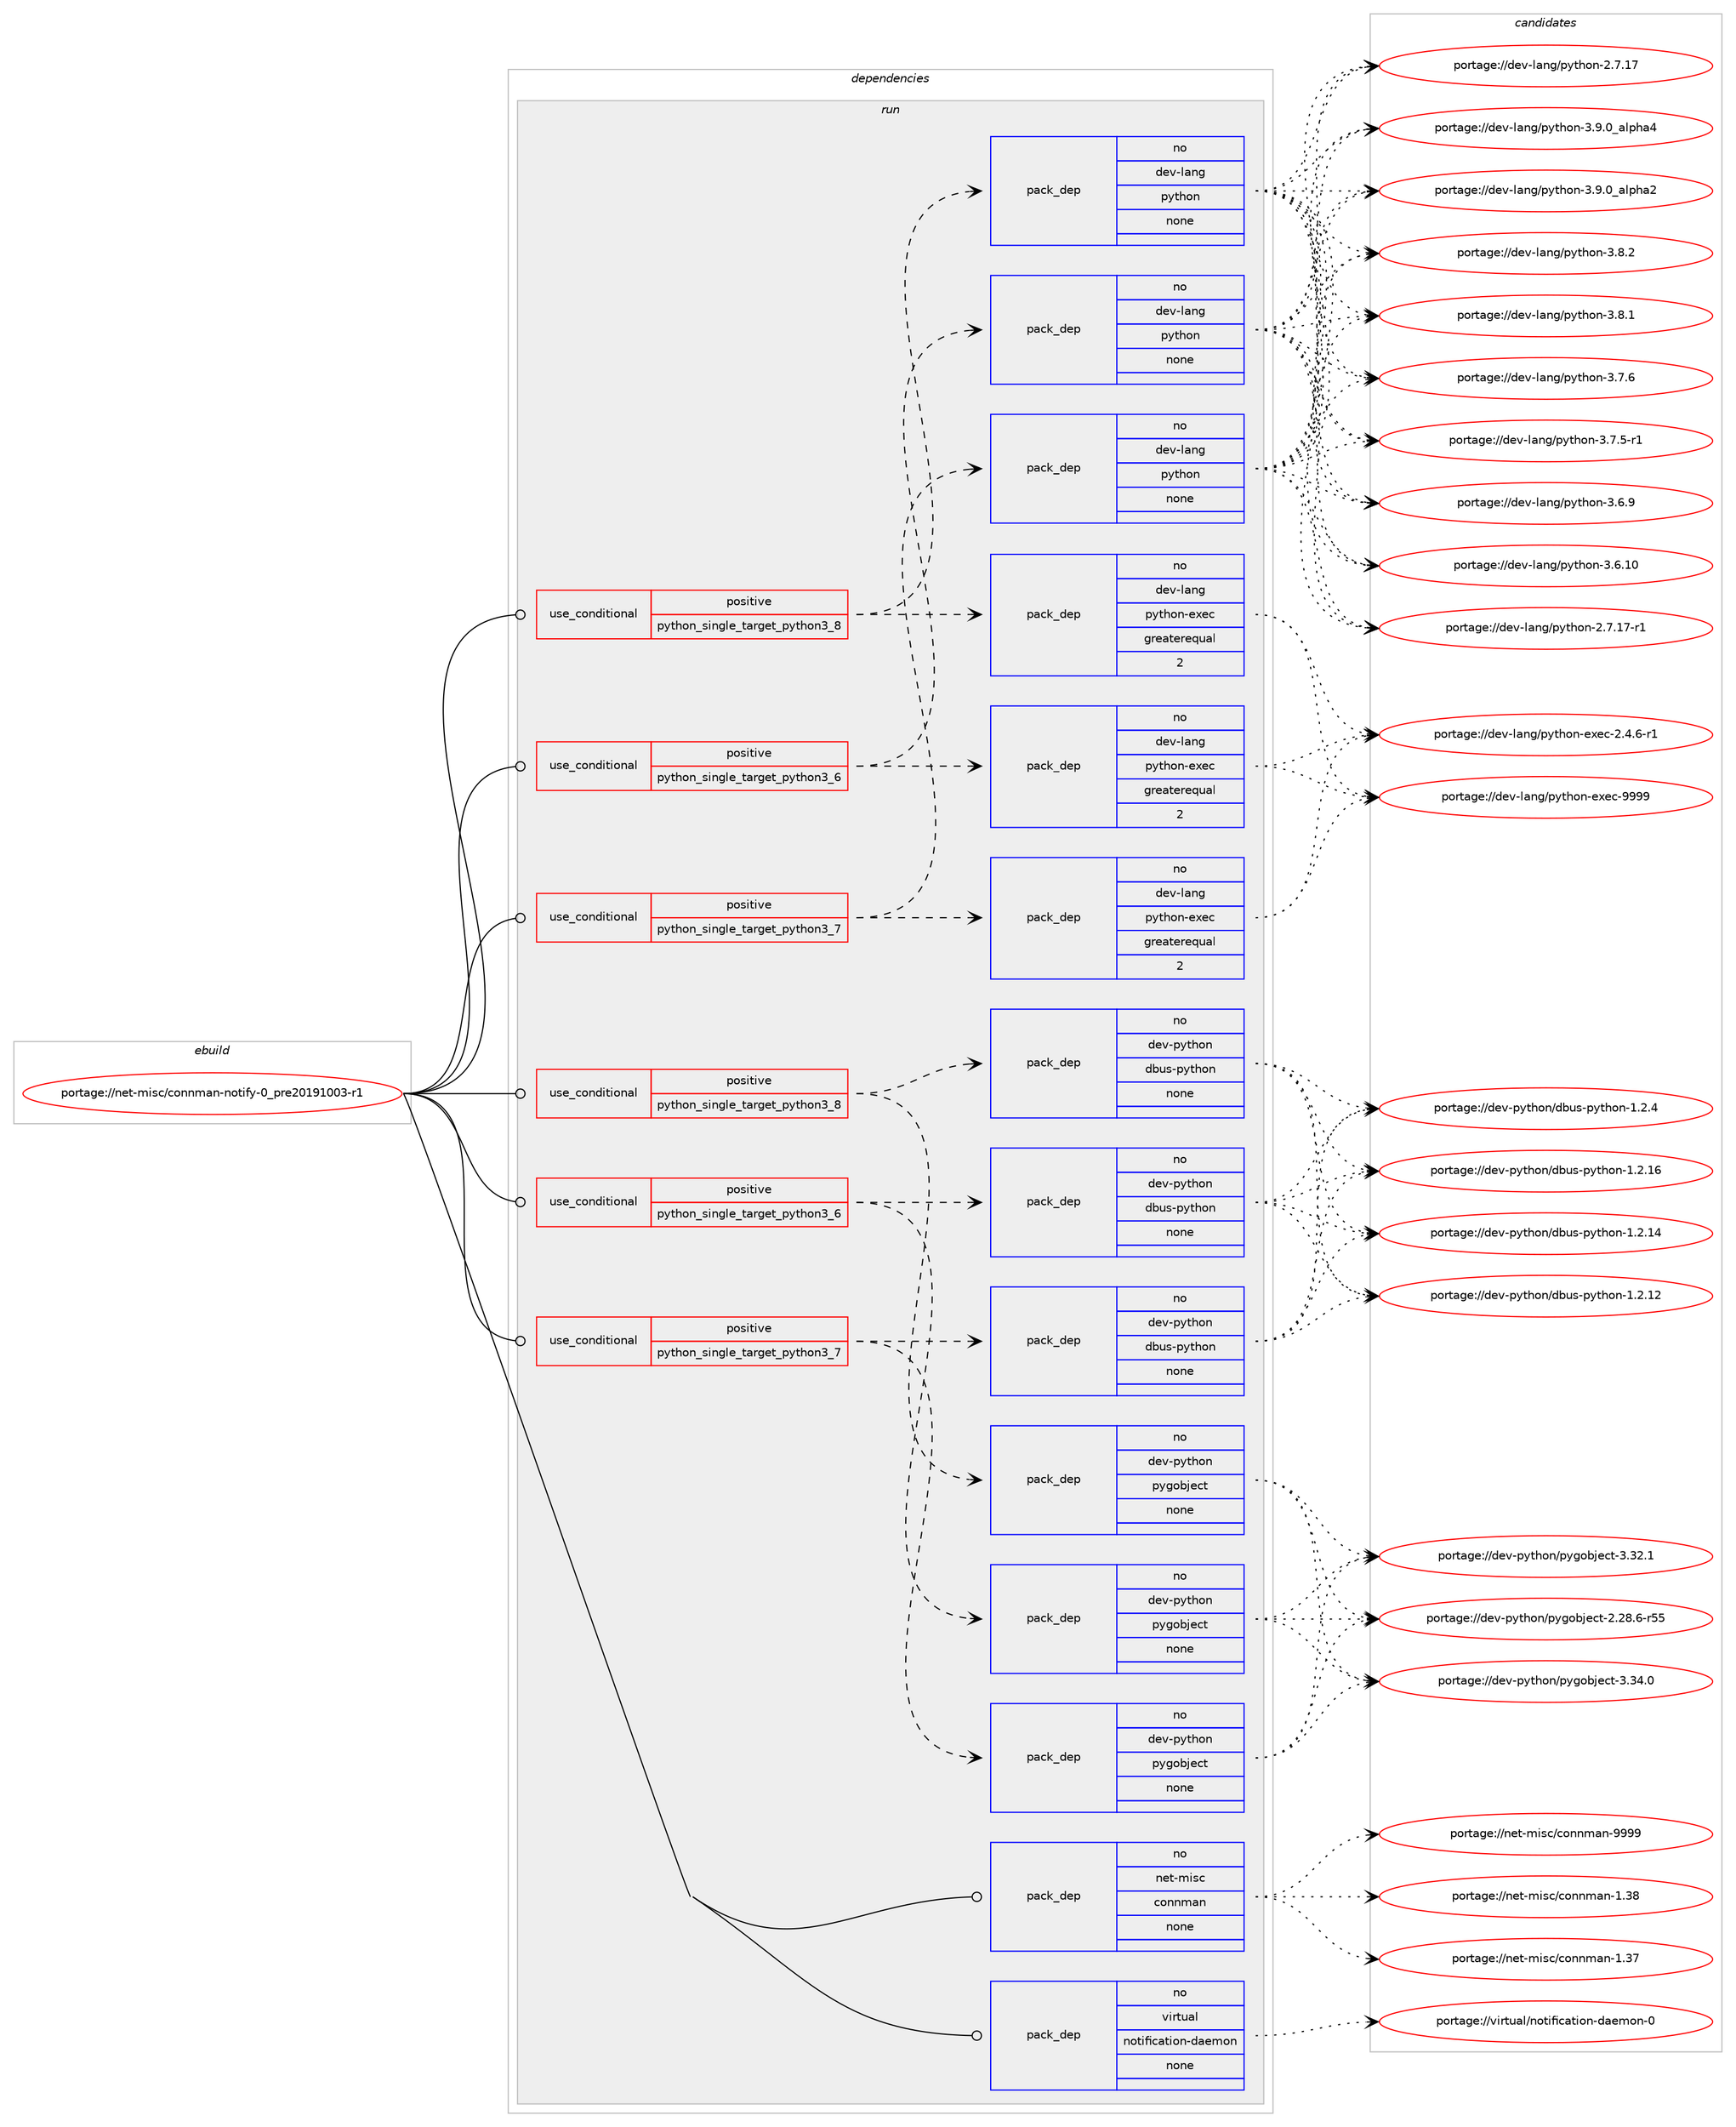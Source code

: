 digraph prolog {

# *************
# Graph options
# *************

newrank=true;
concentrate=true;
compound=true;
graph [rankdir=LR,fontname=Helvetica,fontsize=10,ranksep=1.5];#, ranksep=2.5, nodesep=0.2];
edge  [arrowhead=vee];
node  [fontname=Helvetica,fontsize=10];

# **********
# The ebuild
# **********

subgraph cluster_leftcol {
color=gray;
rank=same;
label=<<i>ebuild</i>>;
id [label="portage://net-misc/connman-notify-0_pre20191003-r1", color=red, width=4, href="../net-misc/connman-notify-0_pre20191003-r1.svg"];
}

# ****************
# The dependencies
# ****************

subgraph cluster_midcol {
color=gray;
label=<<i>dependencies</i>>;
subgraph cluster_compile {
fillcolor="#eeeeee";
style=filled;
label=<<i>compile</i>>;
}
subgraph cluster_compileandrun {
fillcolor="#eeeeee";
style=filled;
label=<<i>compile and run</i>>;
}
subgraph cluster_run {
fillcolor="#eeeeee";
style=filled;
label=<<i>run</i>>;
subgraph cond15459 {
dependency75453 [label=<<TABLE BORDER="0" CELLBORDER="1" CELLSPACING="0" CELLPADDING="4"><TR><TD ROWSPAN="3" CELLPADDING="10">use_conditional</TD></TR><TR><TD>positive</TD></TR><TR><TD>python_single_target_python3_6</TD></TR></TABLE>>, shape=none, color=red];
subgraph pack58540 {
dependency75454 [label=<<TABLE BORDER="0" CELLBORDER="1" CELLSPACING="0" CELLPADDING="4" WIDTH="220"><TR><TD ROWSPAN="6" CELLPADDING="30">pack_dep</TD></TR><TR><TD WIDTH="110">no</TD></TR><TR><TD>dev-lang</TD></TR><TR><TD>python</TD></TR><TR><TD>none</TD></TR><TR><TD></TD></TR></TABLE>>, shape=none, color=blue];
}
dependency75453:e -> dependency75454:w [weight=20,style="dashed",arrowhead="vee"];
subgraph pack58541 {
dependency75455 [label=<<TABLE BORDER="0" CELLBORDER="1" CELLSPACING="0" CELLPADDING="4" WIDTH="220"><TR><TD ROWSPAN="6" CELLPADDING="30">pack_dep</TD></TR><TR><TD WIDTH="110">no</TD></TR><TR><TD>dev-lang</TD></TR><TR><TD>python-exec</TD></TR><TR><TD>greaterequal</TD></TR><TR><TD>2</TD></TR></TABLE>>, shape=none, color=blue];
}
dependency75453:e -> dependency75455:w [weight=20,style="dashed",arrowhead="vee"];
}
id:e -> dependency75453:w [weight=20,style="solid",arrowhead="odot"];
subgraph cond15460 {
dependency75456 [label=<<TABLE BORDER="0" CELLBORDER="1" CELLSPACING="0" CELLPADDING="4"><TR><TD ROWSPAN="3" CELLPADDING="10">use_conditional</TD></TR><TR><TD>positive</TD></TR><TR><TD>python_single_target_python3_6</TD></TR></TABLE>>, shape=none, color=red];
subgraph pack58542 {
dependency75457 [label=<<TABLE BORDER="0" CELLBORDER="1" CELLSPACING="0" CELLPADDING="4" WIDTH="220"><TR><TD ROWSPAN="6" CELLPADDING="30">pack_dep</TD></TR><TR><TD WIDTH="110">no</TD></TR><TR><TD>dev-python</TD></TR><TR><TD>dbus-python</TD></TR><TR><TD>none</TD></TR><TR><TD></TD></TR></TABLE>>, shape=none, color=blue];
}
dependency75456:e -> dependency75457:w [weight=20,style="dashed",arrowhead="vee"];
subgraph pack58543 {
dependency75458 [label=<<TABLE BORDER="0" CELLBORDER="1" CELLSPACING="0" CELLPADDING="4" WIDTH="220"><TR><TD ROWSPAN="6" CELLPADDING="30">pack_dep</TD></TR><TR><TD WIDTH="110">no</TD></TR><TR><TD>dev-python</TD></TR><TR><TD>pygobject</TD></TR><TR><TD>none</TD></TR><TR><TD></TD></TR></TABLE>>, shape=none, color=blue];
}
dependency75456:e -> dependency75458:w [weight=20,style="dashed",arrowhead="vee"];
}
id:e -> dependency75456:w [weight=20,style="solid",arrowhead="odot"];
subgraph cond15461 {
dependency75459 [label=<<TABLE BORDER="0" CELLBORDER="1" CELLSPACING="0" CELLPADDING="4"><TR><TD ROWSPAN="3" CELLPADDING="10">use_conditional</TD></TR><TR><TD>positive</TD></TR><TR><TD>python_single_target_python3_7</TD></TR></TABLE>>, shape=none, color=red];
subgraph pack58544 {
dependency75460 [label=<<TABLE BORDER="0" CELLBORDER="1" CELLSPACING="0" CELLPADDING="4" WIDTH="220"><TR><TD ROWSPAN="6" CELLPADDING="30">pack_dep</TD></TR><TR><TD WIDTH="110">no</TD></TR><TR><TD>dev-lang</TD></TR><TR><TD>python</TD></TR><TR><TD>none</TD></TR><TR><TD></TD></TR></TABLE>>, shape=none, color=blue];
}
dependency75459:e -> dependency75460:w [weight=20,style="dashed",arrowhead="vee"];
subgraph pack58545 {
dependency75461 [label=<<TABLE BORDER="0" CELLBORDER="1" CELLSPACING="0" CELLPADDING="4" WIDTH="220"><TR><TD ROWSPAN="6" CELLPADDING="30">pack_dep</TD></TR><TR><TD WIDTH="110">no</TD></TR><TR><TD>dev-lang</TD></TR><TR><TD>python-exec</TD></TR><TR><TD>greaterequal</TD></TR><TR><TD>2</TD></TR></TABLE>>, shape=none, color=blue];
}
dependency75459:e -> dependency75461:w [weight=20,style="dashed",arrowhead="vee"];
}
id:e -> dependency75459:w [weight=20,style="solid",arrowhead="odot"];
subgraph cond15462 {
dependency75462 [label=<<TABLE BORDER="0" CELLBORDER="1" CELLSPACING="0" CELLPADDING="4"><TR><TD ROWSPAN="3" CELLPADDING="10">use_conditional</TD></TR><TR><TD>positive</TD></TR><TR><TD>python_single_target_python3_7</TD></TR></TABLE>>, shape=none, color=red];
subgraph pack58546 {
dependency75463 [label=<<TABLE BORDER="0" CELLBORDER="1" CELLSPACING="0" CELLPADDING="4" WIDTH="220"><TR><TD ROWSPAN="6" CELLPADDING="30">pack_dep</TD></TR><TR><TD WIDTH="110">no</TD></TR><TR><TD>dev-python</TD></TR><TR><TD>dbus-python</TD></TR><TR><TD>none</TD></TR><TR><TD></TD></TR></TABLE>>, shape=none, color=blue];
}
dependency75462:e -> dependency75463:w [weight=20,style="dashed",arrowhead="vee"];
subgraph pack58547 {
dependency75464 [label=<<TABLE BORDER="0" CELLBORDER="1" CELLSPACING="0" CELLPADDING="4" WIDTH="220"><TR><TD ROWSPAN="6" CELLPADDING="30">pack_dep</TD></TR><TR><TD WIDTH="110">no</TD></TR><TR><TD>dev-python</TD></TR><TR><TD>pygobject</TD></TR><TR><TD>none</TD></TR><TR><TD></TD></TR></TABLE>>, shape=none, color=blue];
}
dependency75462:e -> dependency75464:w [weight=20,style="dashed",arrowhead="vee"];
}
id:e -> dependency75462:w [weight=20,style="solid",arrowhead="odot"];
subgraph cond15463 {
dependency75465 [label=<<TABLE BORDER="0" CELLBORDER="1" CELLSPACING="0" CELLPADDING="4"><TR><TD ROWSPAN="3" CELLPADDING="10">use_conditional</TD></TR><TR><TD>positive</TD></TR><TR><TD>python_single_target_python3_8</TD></TR></TABLE>>, shape=none, color=red];
subgraph pack58548 {
dependency75466 [label=<<TABLE BORDER="0" CELLBORDER="1" CELLSPACING="0" CELLPADDING="4" WIDTH="220"><TR><TD ROWSPAN="6" CELLPADDING="30">pack_dep</TD></TR><TR><TD WIDTH="110">no</TD></TR><TR><TD>dev-lang</TD></TR><TR><TD>python</TD></TR><TR><TD>none</TD></TR><TR><TD></TD></TR></TABLE>>, shape=none, color=blue];
}
dependency75465:e -> dependency75466:w [weight=20,style="dashed",arrowhead="vee"];
subgraph pack58549 {
dependency75467 [label=<<TABLE BORDER="0" CELLBORDER="1" CELLSPACING="0" CELLPADDING="4" WIDTH="220"><TR><TD ROWSPAN="6" CELLPADDING="30">pack_dep</TD></TR><TR><TD WIDTH="110">no</TD></TR><TR><TD>dev-lang</TD></TR><TR><TD>python-exec</TD></TR><TR><TD>greaterequal</TD></TR><TR><TD>2</TD></TR></TABLE>>, shape=none, color=blue];
}
dependency75465:e -> dependency75467:w [weight=20,style="dashed",arrowhead="vee"];
}
id:e -> dependency75465:w [weight=20,style="solid",arrowhead="odot"];
subgraph cond15464 {
dependency75468 [label=<<TABLE BORDER="0" CELLBORDER="1" CELLSPACING="0" CELLPADDING="4"><TR><TD ROWSPAN="3" CELLPADDING="10">use_conditional</TD></TR><TR><TD>positive</TD></TR><TR><TD>python_single_target_python3_8</TD></TR></TABLE>>, shape=none, color=red];
subgraph pack58550 {
dependency75469 [label=<<TABLE BORDER="0" CELLBORDER="1" CELLSPACING="0" CELLPADDING="4" WIDTH="220"><TR><TD ROWSPAN="6" CELLPADDING="30">pack_dep</TD></TR><TR><TD WIDTH="110">no</TD></TR><TR><TD>dev-python</TD></TR><TR><TD>dbus-python</TD></TR><TR><TD>none</TD></TR><TR><TD></TD></TR></TABLE>>, shape=none, color=blue];
}
dependency75468:e -> dependency75469:w [weight=20,style="dashed",arrowhead="vee"];
subgraph pack58551 {
dependency75470 [label=<<TABLE BORDER="0" CELLBORDER="1" CELLSPACING="0" CELLPADDING="4" WIDTH="220"><TR><TD ROWSPAN="6" CELLPADDING="30">pack_dep</TD></TR><TR><TD WIDTH="110">no</TD></TR><TR><TD>dev-python</TD></TR><TR><TD>pygobject</TD></TR><TR><TD>none</TD></TR><TR><TD></TD></TR></TABLE>>, shape=none, color=blue];
}
dependency75468:e -> dependency75470:w [weight=20,style="dashed",arrowhead="vee"];
}
id:e -> dependency75468:w [weight=20,style="solid",arrowhead="odot"];
subgraph pack58552 {
dependency75471 [label=<<TABLE BORDER="0" CELLBORDER="1" CELLSPACING="0" CELLPADDING="4" WIDTH="220"><TR><TD ROWSPAN="6" CELLPADDING="30">pack_dep</TD></TR><TR><TD WIDTH="110">no</TD></TR><TR><TD>net-misc</TD></TR><TR><TD>connman</TD></TR><TR><TD>none</TD></TR><TR><TD></TD></TR></TABLE>>, shape=none, color=blue];
}
id:e -> dependency75471:w [weight=20,style="solid",arrowhead="odot"];
subgraph pack58553 {
dependency75472 [label=<<TABLE BORDER="0" CELLBORDER="1" CELLSPACING="0" CELLPADDING="4" WIDTH="220"><TR><TD ROWSPAN="6" CELLPADDING="30">pack_dep</TD></TR><TR><TD WIDTH="110">no</TD></TR><TR><TD>virtual</TD></TR><TR><TD>notification-daemon</TD></TR><TR><TD>none</TD></TR><TR><TD></TD></TR></TABLE>>, shape=none, color=blue];
}
id:e -> dependency75472:w [weight=20,style="solid",arrowhead="odot"];
}
}

# **************
# The candidates
# **************

subgraph cluster_choices {
rank=same;
color=gray;
label=<<i>candidates</i>>;

subgraph choice58540 {
color=black;
nodesep=1;
choice10010111845108971101034711212111610411111045514657464895971081121049752 [label="portage://dev-lang/python-3.9.0_alpha4", color=red, width=4,href="../dev-lang/python-3.9.0_alpha4.svg"];
choice10010111845108971101034711212111610411111045514657464895971081121049750 [label="portage://dev-lang/python-3.9.0_alpha2", color=red, width=4,href="../dev-lang/python-3.9.0_alpha2.svg"];
choice100101118451089711010347112121116104111110455146564650 [label="portage://dev-lang/python-3.8.2", color=red, width=4,href="../dev-lang/python-3.8.2.svg"];
choice100101118451089711010347112121116104111110455146564649 [label="portage://dev-lang/python-3.8.1", color=red, width=4,href="../dev-lang/python-3.8.1.svg"];
choice100101118451089711010347112121116104111110455146554654 [label="portage://dev-lang/python-3.7.6", color=red, width=4,href="../dev-lang/python-3.7.6.svg"];
choice1001011184510897110103471121211161041111104551465546534511449 [label="portage://dev-lang/python-3.7.5-r1", color=red, width=4,href="../dev-lang/python-3.7.5-r1.svg"];
choice100101118451089711010347112121116104111110455146544657 [label="portage://dev-lang/python-3.6.9", color=red, width=4,href="../dev-lang/python-3.6.9.svg"];
choice10010111845108971101034711212111610411111045514654464948 [label="portage://dev-lang/python-3.6.10", color=red, width=4,href="../dev-lang/python-3.6.10.svg"];
choice100101118451089711010347112121116104111110455046554649554511449 [label="portage://dev-lang/python-2.7.17-r1", color=red, width=4,href="../dev-lang/python-2.7.17-r1.svg"];
choice10010111845108971101034711212111610411111045504655464955 [label="portage://dev-lang/python-2.7.17", color=red, width=4,href="../dev-lang/python-2.7.17.svg"];
dependency75454:e -> choice10010111845108971101034711212111610411111045514657464895971081121049752:w [style=dotted,weight="100"];
dependency75454:e -> choice10010111845108971101034711212111610411111045514657464895971081121049750:w [style=dotted,weight="100"];
dependency75454:e -> choice100101118451089711010347112121116104111110455146564650:w [style=dotted,weight="100"];
dependency75454:e -> choice100101118451089711010347112121116104111110455146564649:w [style=dotted,weight="100"];
dependency75454:e -> choice100101118451089711010347112121116104111110455146554654:w [style=dotted,weight="100"];
dependency75454:e -> choice1001011184510897110103471121211161041111104551465546534511449:w [style=dotted,weight="100"];
dependency75454:e -> choice100101118451089711010347112121116104111110455146544657:w [style=dotted,weight="100"];
dependency75454:e -> choice10010111845108971101034711212111610411111045514654464948:w [style=dotted,weight="100"];
dependency75454:e -> choice100101118451089711010347112121116104111110455046554649554511449:w [style=dotted,weight="100"];
dependency75454:e -> choice10010111845108971101034711212111610411111045504655464955:w [style=dotted,weight="100"];
}
subgraph choice58541 {
color=black;
nodesep=1;
choice10010111845108971101034711212111610411111045101120101994557575757 [label="portage://dev-lang/python-exec-9999", color=red, width=4,href="../dev-lang/python-exec-9999.svg"];
choice10010111845108971101034711212111610411111045101120101994550465246544511449 [label="portage://dev-lang/python-exec-2.4.6-r1", color=red, width=4,href="../dev-lang/python-exec-2.4.6-r1.svg"];
dependency75455:e -> choice10010111845108971101034711212111610411111045101120101994557575757:w [style=dotted,weight="100"];
dependency75455:e -> choice10010111845108971101034711212111610411111045101120101994550465246544511449:w [style=dotted,weight="100"];
}
subgraph choice58542 {
color=black;
nodesep=1;
choice10010111845112121116104111110471009811711545112121116104111110454946504652 [label="portage://dev-python/dbus-python-1.2.4", color=red, width=4,href="../dev-python/dbus-python-1.2.4.svg"];
choice1001011184511212111610411111047100981171154511212111610411111045494650464954 [label="portage://dev-python/dbus-python-1.2.16", color=red, width=4,href="../dev-python/dbus-python-1.2.16.svg"];
choice1001011184511212111610411111047100981171154511212111610411111045494650464952 [label="portage://dev-python/dbus-python-1.2.14", color=red, width=4,href="../dev-python/dbus-python-1.2.14.svg"];
choice1001011184511212111610411111047100981171154511212111610411111045494650464950 [label="portage://dev-python/dbus-python-1.2.12", color=red, width=4,href="../dev-python/dbus-python-1.2.12.svg"];
dependency75457:e -> choice10010111845112121116104111110471009811711545112121116104111110454946504652:w [style=dotted,weight="100"];
dependency75457:e -> choice1001011184511212111610411111047100981171154511212111610411111045494650464954:w [style=dotted,weight="100"];
dependency75457:e -> choice1001011184511212111610411111047100981171154511212111610411111045494650464952:w [style=dotted,weight="100"];
dependency75457:e -> choice1001011184511212111610411111047100981171154511212111610411111045494650464950:w [style=dotted,weight="100"];
}
subgraph choice58543 {
color=black;
nodesep=1;
choice1001011184511212111610411111047112121103111981061019911645514651524648 [label="portage://dev-python/pygobject-3.34.0", color=red, width=4,href="../dev-python/pygobject-3.34.0.svg"];
choice1001011184511212111610411111047112121103111981061019911645514651504649 [label="portage://dev-python/pygobject-3.32.1", color=red, width=4,href="../dev-python/pygobject-3.32.1.svg"];
choice1001011184511212111610411111047112121103111981061019911645504650564654451145353 [label="portage://dev-python/pygobject-2.28.6-r55", color=red, width=4,href="../dev-python/pygobject-2.28.6-r55.svg"];
dependency75458:e -> choice1001011184511212111610411111047112121103111981061019911645514651524648:w [style=dotted,weight="100"];
dependency75458:e -> choice1001011184511212111610411111047112121103111981061019911645514651504649:w [style=dotted,weight="100"];
dependency75458:e -> choice1001011184511212111610411111047112121103111981061019911645504650564654451145353:w [style=dotted,weight="100"];
}
subgraph choice58544 {
color=black;
nodesep=1;
choice10010111845108971101034711212111610411111045514657464895971081121049752 [label="portage://dev-lang/python-3.9.0_alpha4", color=red, width=4,href="../dev-lang/python-3.9.0_alpha4.svg"];
choice10010111845108971101034711212111610411111045514657464895971081121049750 [label="portage://dev-lang/python-3.9.0_alpha2", color=red, width=4,href="../dev-lang/python-3.9.0_alpha2.svg"];
choice100101118451089711010347112121116104111110455146564650 [label="portage://dev-lang/python-3.8.2", color=red, width=4,href="../dev-lang/python-3.8.2.svg"];
choice100101118451089711010347112121116104111110455146564649 [label="portage://dev-lang/python-3.8.1", color=red, width=4,href="../dev-lang/python-3.8.1.svg"];
choice100101118451089711010347112121116104111110455146554654 [label="portage://dev-lang/python-3.7.6", color=red, width=4,href="../dev-lang/python-3.7.6.svg"];
choice1001011184510897110103471121211161041111104551465546534511449 [label="portage://dev-lang/python-3.7.5-r1", color=red, width=4,href="../dev-lang/python-3.7.5-r1.svg"];
choice100101118451089711010347112121116104111110455146544657 [label="portage://dev-lang/python-3.6.9", color=red, width=4,href="../dev-lang/python-3.6.9.svg"];
choice10010111845108971101034711212111610411111045514654464948 [label="portage://dev-lang/python-3.6.10", color=red, width=4,href="../dev-lang/python-3.6.10.svg"];
choice100101118451089711010347112121116104111110455046554649554511449 [label="portage://dev-lang/python-2.7.17-r1", color=red, width=4,href="../dev-lang/python-2.7.17-r1.svg"];
choice10010111845108971101034711212111610411111045504655464955 [label="portage://dev-lang/python-2.7.17", color=red, width=4,href="../dev-lang/python-2.7.17.svg"];
dependency75460:e -> choice10010111845108971101034711212111610411111045514657464895971081121049752:w [style=dotted,weight="100"];
dependency75460:e -> choice10010111845108971101034711212111610411111045514657464895971081121049750:w [style=dotted,weight="100"];
dependency75460:e -> choice100101118451089711010347112121116104111110455146564650:w [style=dotted,weight="100"];
dependency75460:e -> choice100101118451089711010347112121116104111110455146564649:w [style=dotted,weight="100"];
dependency75460:e -> choice100101118451089711010347112121116104111110455146554654:w [style=dotted,weight="100"];
dependency75460:e -> choice1001011184510897110103471121211161041111104551465546534511449:w [style=dotted,weight="100"];
dependency75460:e -> choice100101118451089711010347112121116104111110455146544657:w [style=dotted,weight="100"];
dependency75460:e -> choice10010111845108971101034711212111610411111045514654464948:w [style=dotted,weight="100"];
dependency75460:e -> choice100101118451089711010347112121116104111110455046554649554511449:w [style=dotted,weight="100"];
dependency75460:e -> choice10010111845108971101034711212111610411111045504655464955:w [style=dotted,weight="100"];
}
subgraph choice58545 {
color=black;
nodesep=1;
choice10010111845108971101034711212111610411111045101120101994557575757 [label="portage://dev-lang/python-exec-9999", color=red, width=4,href="../dev-lang/python-exec-9999.svg"];
choice10010111845108971101034711212111610411111045101120101994550465246544511449 [label="portage://dev-lang/python-exec-2.4.6-r1", color=red, width=4,href="../dev-lang/python-exec-2.4.6-r1.svg"];
dependency75461:e -> choice10010111845108971101034711212111610411111045101120101994557575757:w [style=dotted,weight="100"];
dependency75461:e -> choice10010111845108971101034711212111610411111045101120101994550465246544511449:w [style=dotted,weight="100"];
}
subgraph choice58546 {
color=black;
nodesep=1;
choice10010111845112121116104111110471009811711545112121116104111110454946504652 [label="portage://dev-python/dbus-python-1.2.4", color=red, width=4,href="../dev-python/dbus-python-1.2.4.svg"];
choice1001011184511212111610411111047100981171154511212111610411111045494650464954 [label="portage://dev-python/dbus-python-1.2.16", color=red, width=4,href="../dev-python/dbus-python-1.2.16.svg"];
choice1001011184511212111610411111047100981171154511212111610411111045494650464952 [label="portage://dev-python/dbus-python-1.2.14", color=red, width=4,href="../dev-python/dbus-python-1.2.14.svg"];
choice1001011184511212111610411111047100981171154511212111610411111045494650464950 [label="portage://dev-python/dbus-python-1.2.12", color=red, width=4,href="../dev-python/dbus-python-1.2.12.svg"];
dependency75463:e -> choice10010111845112121116104111110471009811711545112121116104111110454946504652:w [style=dotted,weight="100"];
dependency75463:e -> choice1001011184511212111610411111047100981171154511212111610411111045494650464954:w [style=dotted,weight="100"];
dependency75463:e -> choice1001011184511212111610411111047100981171154511212111610411111045494650464952:w [style=dotted,weight="100"];
dependency75463:e -> choice1001011184511212111610411111047100981171154511212111610411111045494650464950:w [style=dotted,weight="100"];
}
subgraph choice58547 {
color=black;
nodesep=1;
choice1001011184511212111610411111047112121103111981061019911645514651524648 [label="portage://dev-python/pygobject-3.34.0", color=red, width=4,href="../dev-python/pygobject-3.34.0.svg"];
choice1001011184511212111610411111047112121103111981061019911645514651504649 [label="portage://dev-python/pygobject-3.32.1", color=red, width=4,href="../dev-python/pygobject-3.32.1.svg"];
choice1001011184511212111610411111047112121103111981061019911645504650564654451145353 [label="portage://dev-python/pygobject-2.28.6-r55", color=red, width=4,href="../dev-python/pygobject-2.28.6-r55.svg"];
dependency75464:e -> choice1001011184511212111610411111047112121103111981061019911645514651524648:w [style=dotted,weight="100"];
dependency75464:e -> choice1001011184511212111610411111047112121103111981061019911645514651504649:w [style=dotted,weight="100"];
dependency75464:e -> choice1001011184511212111610411111047112121103111981061019911645504650564654451145353:w [style=dotted,weight="100"];
}
subgraph choice58548 {
color=black;
nodesep=1;
choice10010111845108971101034711212111610411111045514657464895971081121049752 [label="portage://dev-lang/python-3.9.0_alpha4", color=red, width=4,href="../dev-lang/python-3.9.0_alpha4.svg"];
choice10010111845108971101034711212111610411111045514657464895971081121049750 [label="portage://dev-lang/python-3.9.0_alpha2", color=red, width=4,href="../dev-lang/python-3.9.0_alpha2.svg"];
choice100101118451089711010347112121116104111110455146564650 [label="portage://dev-lang/python-3.8.2", color=red, width=4,href="../dev-lang/python-3.8.2.svg"];
choice100101118451089711010347112121116104111110455146564649 [label="portage://dev-lang/python-3.8.1", color=red, width=4,href="../dev-lang/python-3.8.1.svg"];
choice100101118451089711010347112121116104111110455146554654 [label="portage://dev-lang/python-3.7.6", color=red, width=4,href="../dev-lang/python-3.7.6.svg"];
choice1001011184510897110103471121211161041111104551465546534511449 [label="portage://dev-lang/python-3.7.5-r1", color=red, width=4,href="../dev-lang/python-3.7.5-r1.svg"];
choice100101118451089711010347112121116104111110455146544657 [label="portage://dev-lang/python-3.6.9", color=red, width=4,href="../dev-lang/python-3.6.9.svg"];
choice10010111845108971101034711212111610411111045514654464948 [label="portage://dev-lang/python-3.6.10", color=red, width=4,href="../dev-lang/python-3.6.10.svg"];
choice100101118451089711010347112121116104111110455046554649554511449 [label="portage://dev-lang/python-2.7.17-r1", color=red, width=4,href="../dev-lang/python-2.7.17-r1.svg"];
choice10010111845108971101034711212111610411111045504655464955 [label="portage://dev-lang/python-2.7.17", color=red, width=4,href="../dev-lang/python-2.7.17.svg"];
dependency75466:e -> choice10010111845108971101034711212111610411111045514657464895971081121049752:w [style=dotted,weight="100"];
dependency75466:e -> choice10010111845108971101034711212111610411111045514657464895971081121049750:w [style=dotted,weight="100"];
dependency75466:e -> choice100101118451089711010347112121116104111110455146564650:w [style=dotted,weight="100"];
dependency75466:e -> choice100101118451089711010347112121116104111110455146564649:w [style=dotted,weight="100"];
dependency75466:e -> choice100101118451089711010347112121116104111110455146554654:w [style=dotted,weight="100"];
dependency75466:e -> choice1001011184510897110103471121211161041111104551465546534511449:w [style=dotted,weight="100"];
dependency75466:e -> choice100101118451089711010347112121116104111110455146544657:w [style=dotted,weight="100"];
dependency75466:e -> choice10010111845108971101034711212111610411111045514654464948:w [style=dotted,weight="100"];
dependency75466:e -> choice100101118451089711010347112121116104111110455046554649554511449:w [style=dotted,weight="100"];
dependency75466:e -> choice10010111845108971101034711212111610411111045504655464955:w [style=dotted,weight="100"];
}
subgraph choice58549 {
color=black;
nodesep=1;
choice10010111845108971101034711212111610411111045101120101994557575757 [label="portage://dev-lang/python-exec-9999", color=red, width=4,href="../dev-lang/python-exec-9999.svg"];
choice10010111845108971101034711212111610411111045101120101994550465246544511449 [label="portage://dev-lang/python-exec-2.4.6-r1", color=red, width=4,href="../dev-lang/python-exec-2.4.6-r1.svg"];
dependency75467:e -> choice10010111845108971101034711212111610411111045101120101994557575757:w [style=dotted,weight="100"];
dependency75467:e -> choice10010111845108971101034711212111610411111045101120101994550465246544511449:w [style=dotted,weight="100"];
}
subgraph choice58550 {
color=black;
nodesep=1;
choice10010111845112121116104111110471009811711545112121116104111110454946504652 [label="portage://dev-python/dbus-python-1.2.4", color=red, width=4,href="../dev-python/dbus-python-1.2.4.svg"];
choice1001011184511212111610411111047100981171154511212111610411111045494650464954 [label="portage://dev-python/dbus-python-1.2.16", color=red, width=4,href="../dev-python/dbus-python-1.2.16.svg"];
choice1001011184511212111610411111047100981171154511212111610411111045494650464952 [label="portage://dev-python/dbus-python-1.2.14", color=red, width=4,href="../dev-python/dbus-python-1.2.14.svg"];
choice1001011184511212111610411111047100981171154511212111610411111045494650464950 [label="portage://dev-python/dbus-python-1.2.12", color=red, width=4,href="../dev-python/dbus-python-1.2.12.svg"];
dependency75469:e -> choice10010111845112121116104111110471009811711545112121116104111110454946504652:w [style=dotted,weight="100"];
dependency75469:e -> choice1001011184511212111610411111047100981171154511212111610411111045494650464954:w [style=dotted,weight="100"];
dependency75469:e -> choice1001011184511212111610411111047100981171154511212111610411111045494650464952:w [style=dotted,weight="100"];
dependency75469:e -> choice1001011184511212111610411111047100981171154511212111610411111045494650464950:w [style=dotted,weight="100"];
}
subgraph choice58551 {
color=black;
nodesep=1;
choice1001011184511212111610411111047112121103111981061019911645514651524648 [label="portage://dev-python/pygobject-3.34.0", color=red, width=4,href="../dev-python/pygobject-3.34.0.svg"];
choice1001011184511212111610411111047112121103111981061019911645514651504649 [label="portage://dev-python/pygobject-3.32.1", color=red, width=4,href="../dev-python/pygobject-3.32.1.svg"];
choice1001011184511212111610411111047112121103111981061019911645504650564654451145353 [label="portage://dev-python/pygobject-2.28.6-r55", color=red, width=4,href="../dev-python/pygobject-2.28.6-r55.svg"];
dependency75470:e -> choice1001011184511212111610411111047112121103111981061019911645514651524648:w [style=dotted,weight="100"];
dependency75470:e -> choice1001011184511212111610411111047112121103111981061019911645514651504649:w [style=dotted,weight="100"];
dependency75470:e -> choice1001011184511212111610411111047112121103111981061019911645504650564654451145353:w [style=dotted,weight="100"];
}
subgraph choice58552 {
color=black;
nodesep=1;
choice11010111645109105115994799111110110109971104557575757 [label="portage://net-misc/connman-9999", color=red, width=4,href="../net-misc/connman-9999.svg"];
choice11010111645109105115994799111110110109971104549465156 [label="portage://net-misc/connman-1.38", color=red, width=4,href="../net-misc/connman-1.38.svg"];
choice11010111645109105115994799111110110109971104549465155 [label="portage://net-misc/connman-1.37", color=red, width=4,href="../net-misc/connman-1.37.svg"];
dependency75471:e -> choice11010111645109105115994799111110110109971104557575757:w [style=dotted,weight="100"];
dependency75471:e -> choice11010111645109105115994799111110110109971104549465156:w [style=dotted,weight="100"];
dependency75471:e -> choice11010111645109105115994799111110110109971104549465155:w [style=dotted,weight="100"];
}
subgraph choice58553 {
color=black;
nodesep=1;
choice1181051141161179710847110111116105102105999711610511111045100971011091111104548 [label="portage://virtual/notification-daemon-0", color=red, width=4,href="../virtual/notification-daemon-0.svg"];
dependency75472:e -> choice1181051141161179710847110111116105102105999711610511111045100971011091111104548:w [style=dotted,weight="100"];
}
}

}
